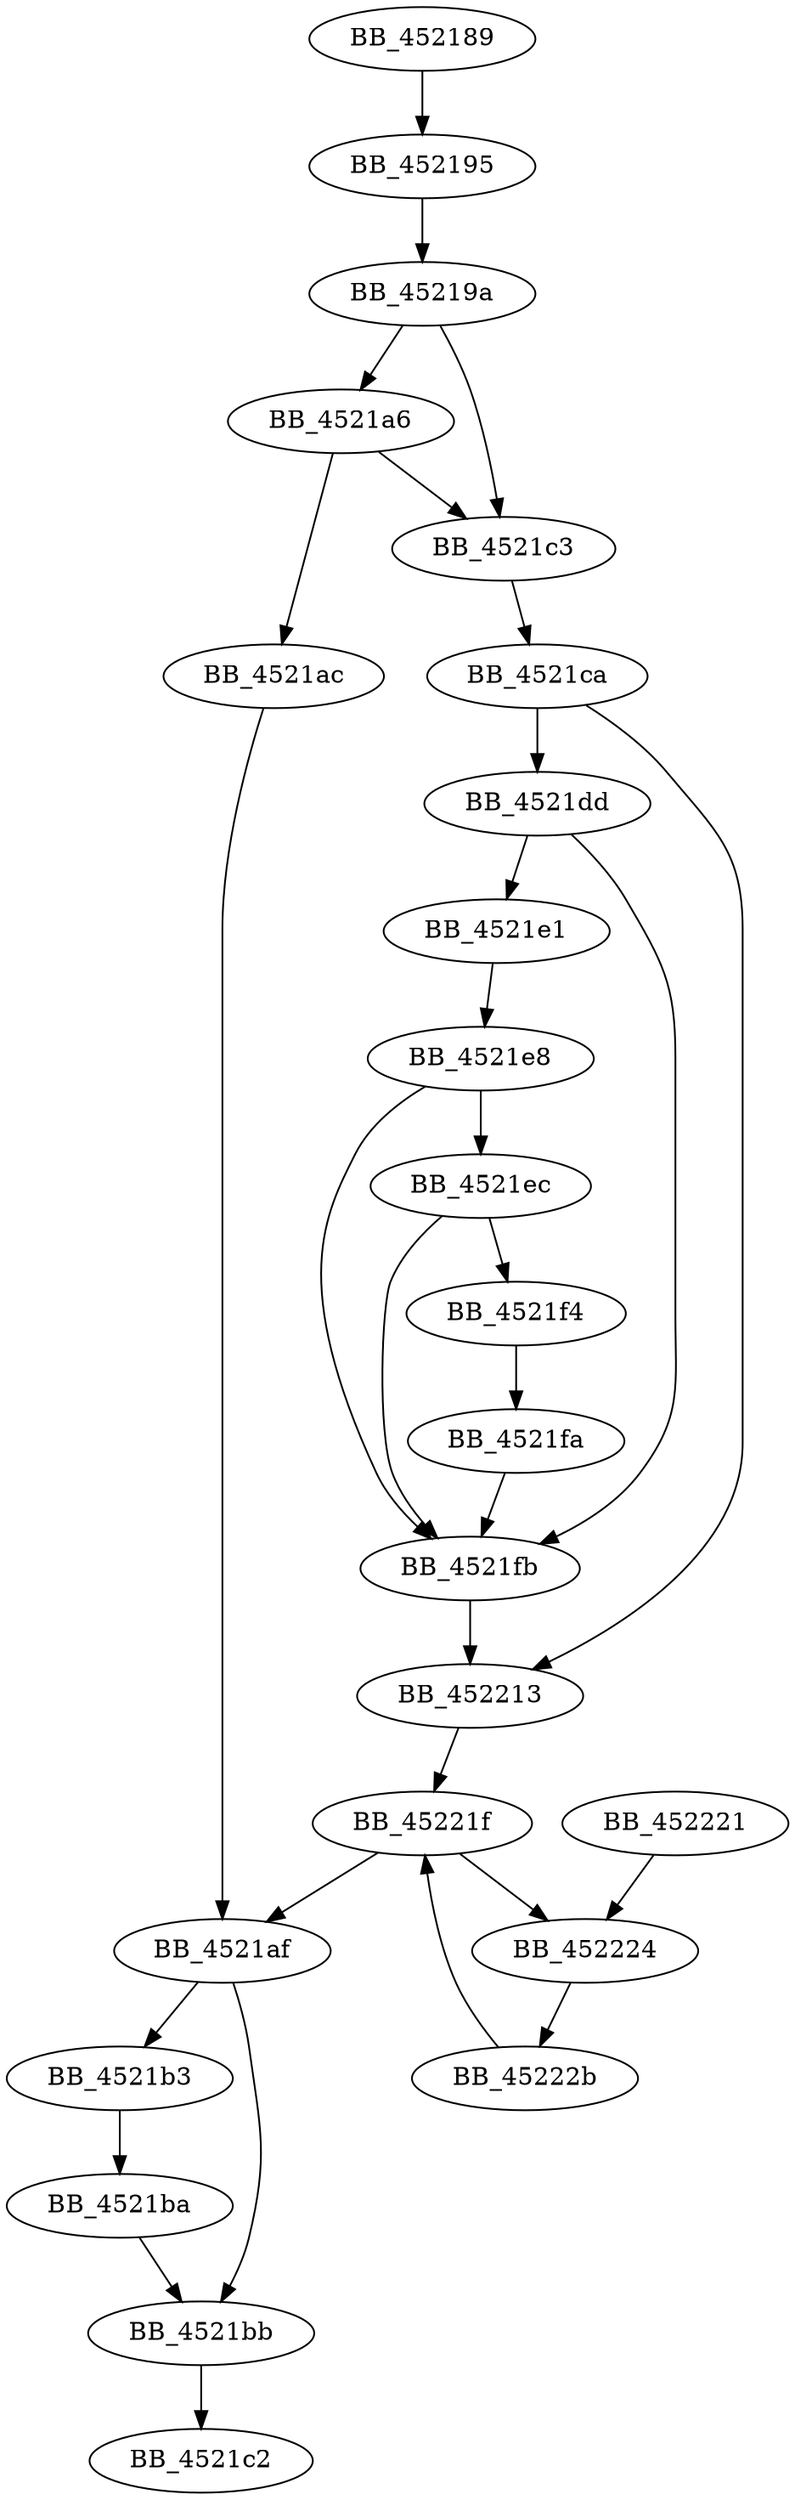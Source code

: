 DiGraph sub_452189{
BB_452189->BB_452195
BB_452195->BB_45219a
BB_45219a->BB_4521a6
BB_45219a->BB_4521c3
BB_4521a6->BB_4521ac
BB_4521a6->BB_4521c3
BB_4521ac->BB_4521af
BB_4521af->BB_4521b3
BB_4521af->BB_4521bb
BB_4521b3->BB_4521ba
BB_4521ba->BB_4521bb
BB_4521bb->BB_4521c2
BB_4521c3->BB_4521ca
BB_4521ca->BB_4521dd
BB_4521ca->BB_452213
BB_4521dd->BB_4521e1
BB_4521dd->BB_4521fb
BB_4521e1->BB_4521e8
BB_4521e8->BB_4521ec
BB_4521e8->BB_4521fb
BB_4521ec->BB_4521f4
BB_4521ec->BB_4521fb
BB_4521f4->BB_4521fa
BB_4521fa->BB_4521fb
BB_4521fb->BB_452213
BB_452213->BB_45221f
BB_45221f->BB_4521af
BB_45221f->BB_452224
BB_452221->BB_452224
BB_452224->BB_45222b
BB_45222b->BB_45221f
}
